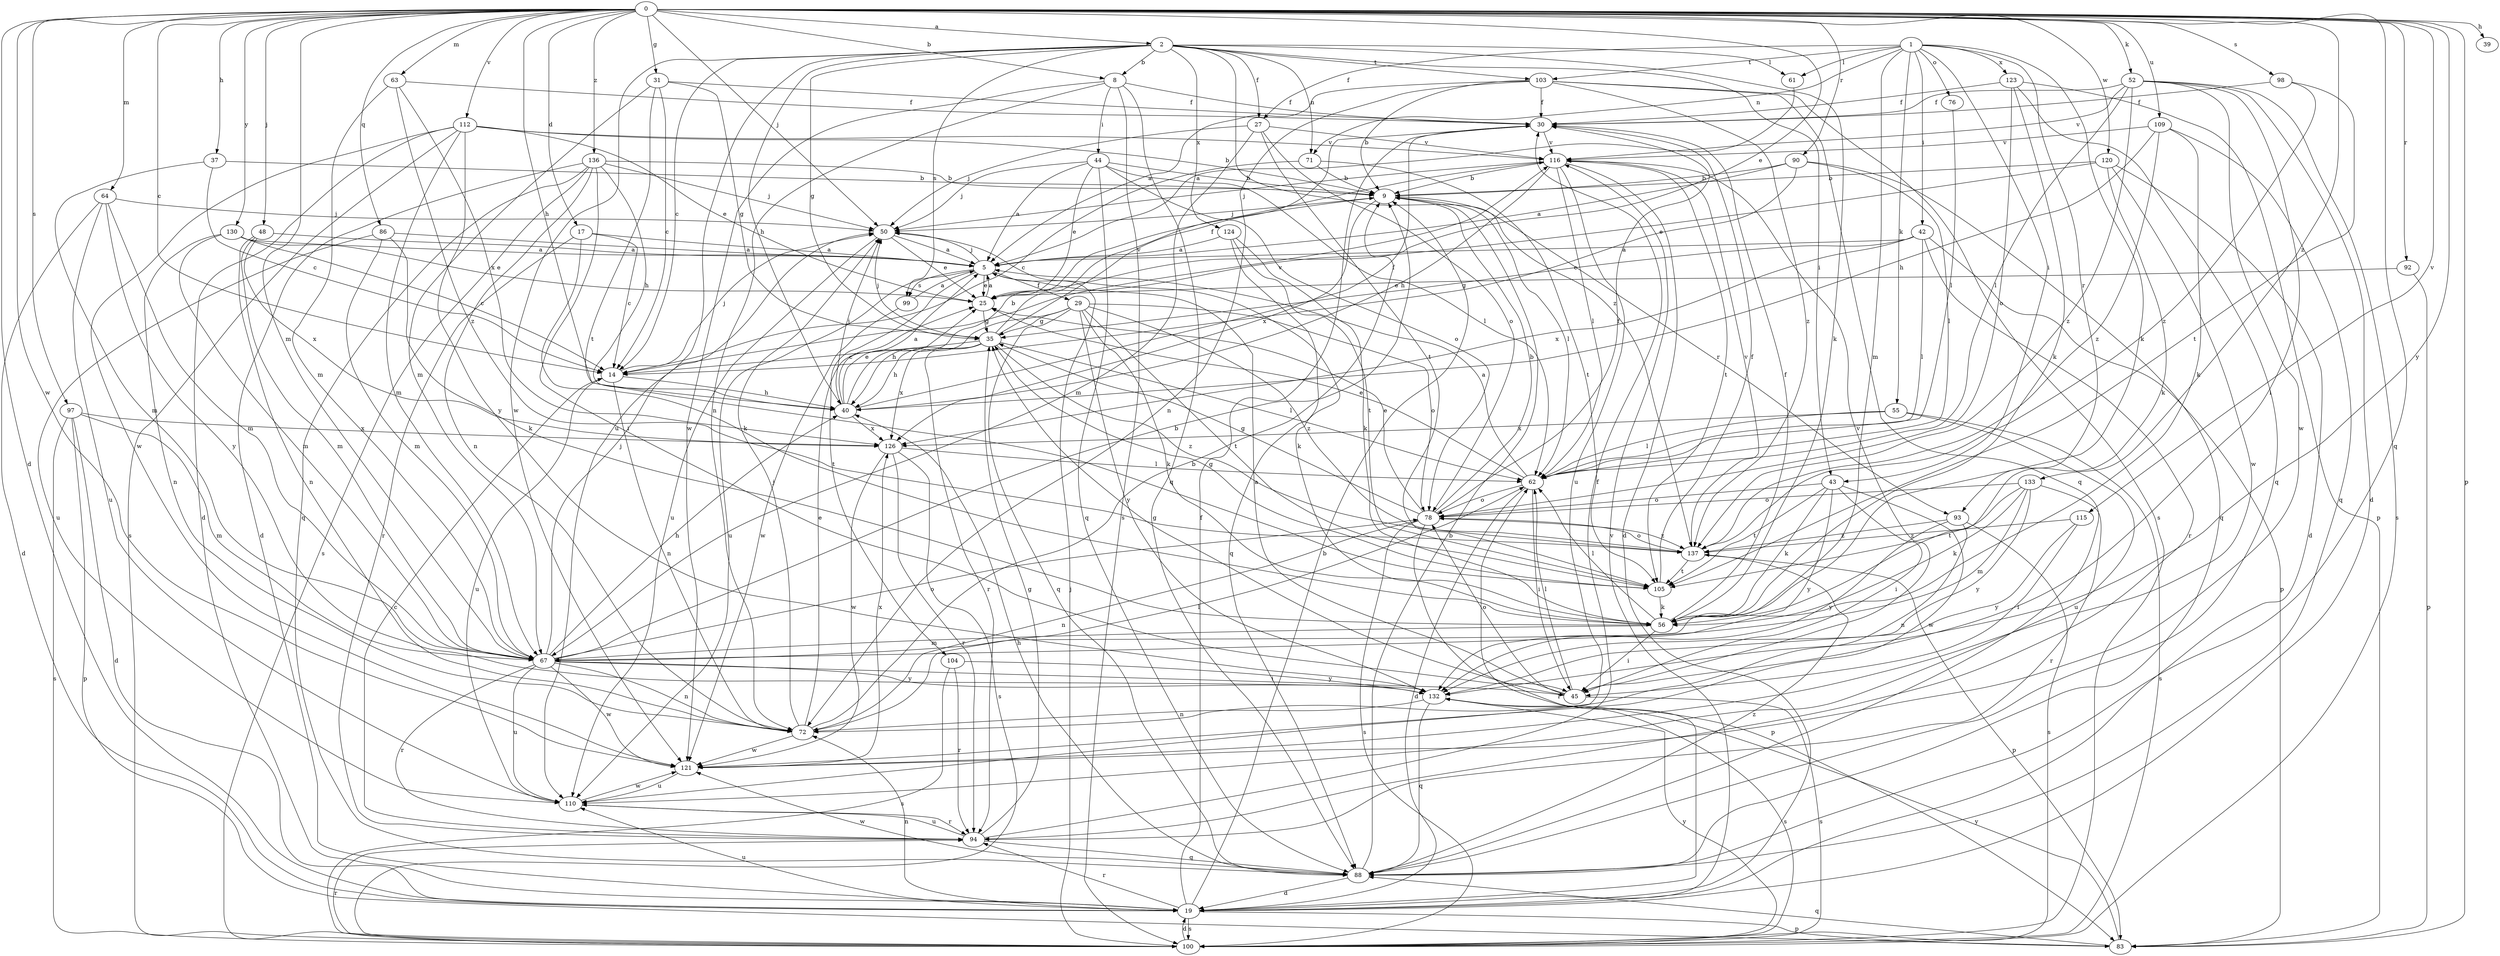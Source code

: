 strict digraph  {
0;
1;
2;
5;
8;
9;
14;
17;
19;
25;
27;
29;
30;
31;
35;
37;
39;
40;
42;
43;
44;
45;
48;
50;
52;
55;
56;
61;
62;
63;
64;
67;
71;
72;
76;
78;
83;
86;
88;
90;
92;
93;
94;
97;
98;
99;
100;
103;
104;
105;
109;
110;
112;
115;
116;
120;
121;
123;
124;
126;
130;
132;
133;
136;
137;
0 -> 2  [label=a];
0 -> 8  [label=b];
0 -> 14  [label=c];
0 -> 17  [label=d];
0 -> 19  [label=d];
0 -> 25  [label=e];
0 -> 31  [label=g];
0 -> 37  [label=h];
0 -> 39  [label=h];
0 -> 40  [label=h];
0 -> 48  [label=j];
0 -> 50  [label=j];
0 -> 52  [label=k];
0 -> 63  [label=m];
0 -> 64  [label=m];
0 -> 67  [label=m];
0 -> 83  [label=p];
0 -> 86  [label=q];
0 -> 88  [label=q];
0 -> 90  [label=r];
0 -> 92  [label=r];
0 -> 97  [label=s];
0 -> 98  [label=s];
0 -> 109  [label=u];
0 -> 112  [label=v];
0 -> 115  [label=v];
0 -> 120  [label=w];
0 -> 121  [label=w];
0 -> 130  [label=y];
0 -> 132  [label=y];
0 -> 133  [label=z];
0 -> 136  [label=z];
1 -> 27  [label=f];
1 -> 42  [label=i];
1 -> 43  [label=i];
1 -> 55  [label=k];
1 -> 56  [label=k];
1 -> 61  [label=l];
1 -> 67  [label=m];
1 -> 71  [label=n];
1 -> 76  [label=o];
1 -> 93  [label=r];
1 -> 103  [label=t];
1 -> 123  [label=x];
2 -> 8  [label=b];
2 -> 14  [label=c];
2 -> 27  [label=f];
2 -> 35  [label=g];
2 -> 40  [label=h];
2 -> 43  [label=i];
2 -> 56  [label=k];
2 -> 61  [label=l];
2 -> 71  [label=n];
2 -> 99  [label=s];
2 -> 103  [label=t];
2 -> 110  [label=u];
2 -> 121  [label=w];
2 -> 124  [label=x];
2 -> 137  [label=z];
5 -> 25  [label=e];
5 -> 29  [label=f];
5 -> 50  [label=j];
5 -> 56  [label=k];
5 -> 99  [label=s];
5 -> 104  [label=t];
5 -> 110  [label=u];
8 -> 30  [label=f];
8 -> 44  [label=i];
8 -> 72  [label=n];
8 -> 88  [label=q];
8 -> 100  [label=s];
8 -> 121  [label=w];
9 -> 50  [label=j];
9 -> 62  [label=l];
9 -> 93  [label=r];
9 -> 126  [label=x];
14 -> 40  [label=h];
14 -> 50  [label=j];
14 -> 72  [label=n];
14 -> 110  [label=u];
14 -> 116  [label=v];
17 -> 5  [label=a];
17 -> 14  [label=c];
17 -> 56  [label=k];
17 -> 94  [label=r];
19 -> 9  [label=b];
19 -> 30  [label=f];
19 -> 62  [label=l];
19 -> 72  [label=n];
19 -> 83  [label=p];
19 -> 94  [label=r];
19 -> 100  [label=s];
19 -> 110  [label=u];
19 -> 116  [label=v];
25 -> 5  [label=a];
25 -> 35  [label=g];
27 -> 50  [label=j];
27 -> 67  [label=m];
27 -> 78  [label=o];
27 -> 105  [label=t];
27 -> 116  [label=v];
29 -> 35  [label=g];
29 -> 40  [label=h];
29 -> 56  [label=k];
29 -> 78  [label=o];
29 -> 88  [label=q];
29 -> 105  [label=t];
29 -> 132  [label=y];
29 -> 137  [label=z];
30 -> 116  [label=v];
31 -> 14  [label=c];
31 -> 30  [label=f];
31 -> 35  [label=g];
31 -> 67  [label=m];
31 -> 105  [label=t];
35 -> 14  [label=c];
35 -> 30  [label=f];
35 -> 40  [label=h];
35 -> 50  [label=j];
35 -> 62  [label=l];
35 -> 94  [label=r];
35 -> 116  [label=v];
35 -> 126  [label=x];
35 -> 137  [label=z];
37 -> 9  [label=b];
37 -> 14  [label=c];
37 -> 67  [label=m];
40 -> 5  [label=a];
40 -> 9  [label=b];
40 -> 25  [label=e];
40 -> 30  [label=f];
40 -> 50  [label=j];
40 -> 126  [label=x];
42 -> 5  [label=a];
42 -> 35  [label=g];
42 -> 62  [label=l];
42 -> 83  [label=p];
42 -> 94  [label=r];
42 -> 126  [label=x];
43 -> 45  [label=i];
43 -> 56  [label=k];
43 -> 78  [label=o];
43 -> 105  [label=t];
43 -> 121  [label=w];
43 -> 132  [label=y];
44 -> 5  [label=a];
44 -> 9  [label=b];
44 -> 25  [label=e];
44 -> 50  [label=j];
44 -> 62  [label=l];
44 -> 78  [label=o];
44 -> 88  [label=q];
45 -> 5  [label=a];
45 -> 35  [label=g];
45 -> 62  [label=l];
45 -> 78  [label=o];
45 -> 100  [label=s];
45 -> 116  [label=v];
48 -> 5  [label=a];
48 -> 67  [label=m];
48 -> 72  [label=n];
48 -> 126  [label=x];
50 -> 5  [label=a];
50 -> 25  [label=e];
50 -> 110  [label=u];
52 -> 19  [label=d];
52 -> 30  [label=f];
52 -> 45  [label=i];
52 -> 62  [label=l];
52 -> 100  [label=s];
52 -> 116  [label=v];
52 -> 121  [label=w];
52 -> 137  [label=z];
55 -> 62  [label=l];
55 -> 100  [label=s];
55 -> 110  [label=u];
55 -> 126  [label=x];
56 -> 30  [label=f];
56 -> 45  [label=i];
56 -> 62  [label=l];
56 -> 67  [label=m];
61 -> 5  [label=a];
62 -> 5  [label=a];
62 -> 19  [label=d];
62 -> 25  [label=e];
62 -> 45  [label=i];
62 -> 78  [label=o];
63 -> 30  [label=f];
63 -> 67  [label=m];
63 -> 126  [label=x];
63 -> 137  [label=z];
64 -> 19  [label=d];
64 -> 50  [label=j];
64 -> 67  [label=m];
64 -> 110  [label=u];
64 -> 132  [label=y];
67 -> 9  [label=b];
67 -> 40  [label=h];
67 -> 45  [label=i];
67 -> 50  [label=j];
67 -> 72  [label=n];
67 -> 78  [label=o];
67 -> 94  [label=r];
67 -> 110  [label=u];
67 -> 121  [label=w];
67 -> 132  [label=y];
71 -> 9  [label=b];
71 -> 14  [label=c];
71 -> 105  [label=t];
72 -> 9  [label=b];
72 -> 25  [label=e];
72 -> 50  [label=j];
72 -> 62  [label=l];
72 -> 121  [label=w];
76 -> 62  [label=l];
78 -> 9  [label=b];
78 -> 25  [label=e];
78 -> 30  [label=f];
78 -> 35  [label=g];
78 -> 72  [label=n];
78 -> 83  [label=p];
78 -> 100  [label=s];
78 -> 137  [label=z];
83 -> 88  [label=q];
83 -> 132  [label=y];
86 -> 5  [label=a];
86 -> 56  [label=k];
86 -> 67  [label=m];
86 -> 110  [label=u];
88 -> 9  [label=b];
88 -> 19  [label=d];
88 -> 40  [label=h];
88 -> 121  [label=w];
88 -> 137  [label=z];
90 -> 5  [label=a];
90 -> 9  [label=b];
90 -> 14  [label=c];
90 -> 62  [label=l];
90 -> 88  [label=q];
92 -> 25  [label=e];
92 -> 83  [label=p];
93 -> 72  [label=n];
93 -> 100  [label=s];
93 -> 132  [label=y];
93 -> 137  [label=z];
94 -> 14  [label=c];
94 -> 30  [label=f];
94 -> 35  [label=g];
94 -> 88  [label=q];
94 -> 110  [label=u];
97 -> 19  [label=d];
97 -> 67  [label=m];
97 -> 83  [label=p];
97 -> 100  [label=s];
97 -> 126  [label=x];
98 -> 30  [label=f];
98 -> 105  [label=t];
98 -> 137  [label=z];
99 -> 5  [label=a];
99 -> 121  [label=w];
100 -> 19  [label=d];
100 -> 50  [label=j];
100 -> 94  [label=r];
100 -> 132  [label=y];
103 -> 5  [label=a];
103 -> 9  [label=b];
103 -> 30  [label=f];
103 -> 72  [label=n];
103 -> 88  [label=q];
103 -> 100  [label=s];
103 -> 137  [label=z];
104 -> 94  [label=r];
104 -> 100  [label=s];
104 -> 132  [label=y];
105 -> 30  [label=f];
105 -> 35  [label=g];
105 -> 56  [label=k];
109 -> 40  [label=h];
109 -> 56  [label=k];
109 -> 88  [label=q];
109 -> 116  [label=v];
109 -> 137  [label=z];
110 -> 94  [label=r];
110 -> 121  [label=w];
112 -> 9  [label=b];
112 -> 19  [label=d];
112 -> 25  [label=e];
112 -> 67  [label=m];
112 -> 100  [label=s];
112 -> 116  [label=v];
112 -> 121  [label=w];
112 -> 132  [label=y];
115 -> 45  [label=i];
115 -> 132  [label=y];
115 -> 137  [label=z];
116 -> 9  [label=b];
116 -> 19  [label=d];
116 -> 40  [label=h];
116 -> 50  [label=j];
116 -> 62  [label=l];
116 -> 105  [label=t];
116 -> 110  [label=u];
120 -> 9  [label=b];
120 -> 19  [label=d];
120 -> 25  [label=e];
120 -> 56  [label=k];
120 -> 121  [label=w];
121 -> 110  [label=u];
121 -> 126  [label=x];
123 -> 30  [label=f];
123 -> 56  [label=k];
123 -> 78  [label=o];
123 -> 83  [label=p];
123 -> 88  [label=q];
124 -> 5  [label=a];
124 -> 56  [label=k];
124 -> 88  [label=q];
124 -> 105  [label=t];
126 -> 62  [label=l];
126 -> 94  [label=r];
126 -> 100  [label=s];
126 -> 121  [label=w];
130 -> 5  [label=a];
130 -> 14  [label=c];
130 -> 25  [label=e];
130 -> 67  [label=m];
130 -> 72  [label=n];
132 -> 72  [label=n];
132 -> 88  [label=q];
132 -> 100  [label=s];
133 -> 56  [label=k];
133 -> 67  [label=m];
133 -> 78  [label=o];
133 -> 94  [label=r];
133 -> 105  [label=t];
133 -> 132  [label=y];
136 -> 9  [label=b];
136 -> 19  [label=d];
136 -> 40  [label=h];
136 -> 45  [label=i];
136 -> 50  [label=j];
136 -> 72  [label=n];
136 -> 88  [label=q];
136 -> 100  [label=s];
137 -> 78  [label=o];
137 -> 83  [label=p];
137 -> 105  [label=t];
137 -> 116  [label=v];
}
